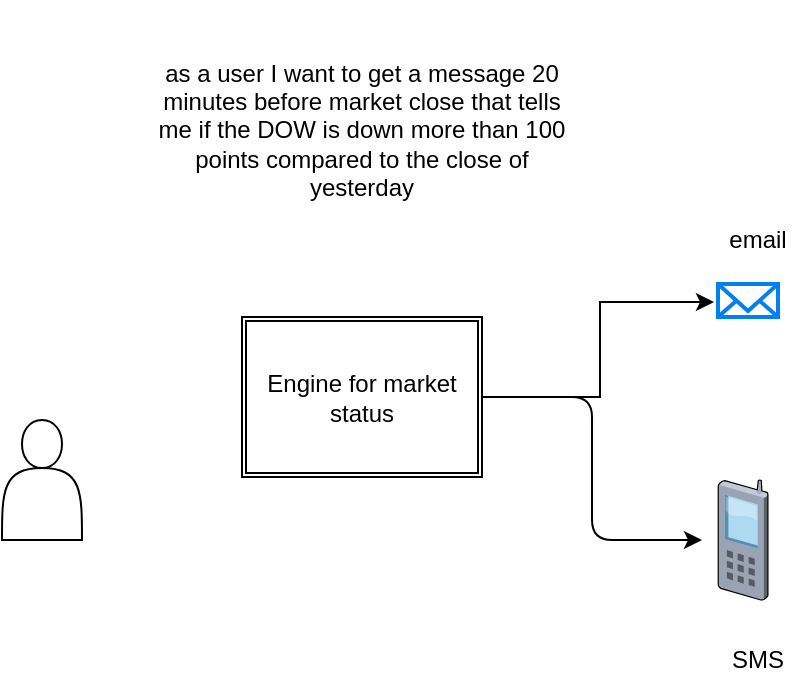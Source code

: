 <mxfile version="13.0.5" type="device"><diagram id="2QhuqNhD-_Bq01rqrwyt" name="Page-1"><mxGraphModel dx="685" dy="641" grid="1" gridSize="10" guides="1" tooltips="1" connect="1" arrows="1" fold="1" page="1" pageScale="1" pageWidth="850" pageHeight="1100" math="0" shadow="0"><root><mxCell id="0"/><mxCell id="1" parent="0"/><mxCell id="SZHQWsGMQau4tly1OnIk-1" value="" style="shape=actor;whiteSpace=wrap;html=1;" vertex="1" parent="1"><mxGeometry x="70" y="310" width="40" height="60" as="geometry"/></mxCell><mxCell id="SZHQWsGMQau4tly1OnIk-8" style="edgeStyle=orthogonalEdgeStyle;rounded=0;orthogonalLoop=1;jettySize=auto;html=1;entryX=-0.067;entryY=0.545;entryDx=0;entryDy=0;entryPerimeter=0;" edge="1" parent="1" source="SZHQWsGMQau4tly1OnIk-2" target="SZHQWsGMQau4tly1OnIk-7"><mxGeometry relative="1" as="geometry"><mxPoint x="320" y="250" as="targetPoint"/></mxGeometry></mxCell><mxCell id="SZHQWsGMQau4tly1OnIk-2" value="Engine for market status" style="shape=ext;double=1;rounded=0;whiteSpace=wrap;html=1;" vertex="1" parent="1"><mxGeometry x="190" y="258.5" width="120" height="80" as="geometry"/></mxCell><mxCell id="SZHQWsGMQau4tly1OnIk-4" value="" style="edgeStyle=elbowEdgeStyle;elbow=horizontal;endArrow=classic;html=1;exitX=1;exitY=0.5;exitDx=0;exitDy=0;" edge="1" parent="1" source="SZHQWsGMQau4tly1OnIk-2"><mxGeometry width="50" height="50" relative="1" as="geometry"><mxPoint x="310" y="430" as="sourcePoint"/><mxPoint x="420" y="370" as="targetPoint"/></mxGeometry></mxCell><mxCell id="SZHQWsGMQau4tly1OnIk-6" value="" style="verticalLabelPosition=bottom;aspect=fixed;html=1;verticalAlign=top;strokeColor=none;align=center;outlineConnect=0;shape=mxgraph.citrix.cell_phone;" vertex="1" parent="1"><mxGeometry x="428" y="340" width="25" height="60" as="geometry"/></mxCell><mxCell id="SZHQWsGMQau4tly1OnIk-7" value="" style="html=1;verticalLabelPosition=bottom;align=center;labelBackgroundColor=#ffffff;verticalAlign=top;strokeWidth=2;strokeColor=#0080F0;shadow=0;dashed=0;shape=mxgraph.ios7.icons.mail;" vertex="1" parent="1"><mxGeometry x="428" y="242" width="30" height="16.5" as="geometry"/></mxCell><mxCell id="SZHQWsGMQau4tly1OnIk-10" value="as a user I want to get a message 20 minutes before market close that tells me if the DOW is down more than 100 points compared to the close of yesterday" style="text;html=1;strokeColor=none;fillColor=none;align=center;verticalAlign=middle;whiteSpace=wrap;rounded=0;" vertex="1" parent="1"><mxGeometry x="145" y="100" width="210" height="130" as="geometry"/></mxCell><mxCell id="SZHQWsGMQau4tly1OnIk-11" value="SMS" style="text;html=1;strokeColor=none;fillColor=none;align=center;verticalAlign=middle;whiteSpace=wrap;rounded=0;" vertex="1" parent="1"><mxGeometry x="428" y="420" width="40" height="20" as="geometry"/></mxCell><mxCell id="SZHQWsGMQau4tly1OnIk-12" value="email" style="text;html=1;strokeColor=none;fillColor=none;align=center;verticalAlign=middle;whiteSpace=wrap;rounded=0;" vertex="1" parent="1"><mxGeometry x="428" y="210" width="40" height="20" as="geometry"/></mxCell></root></mxGraphModel></diagram></mxfile>